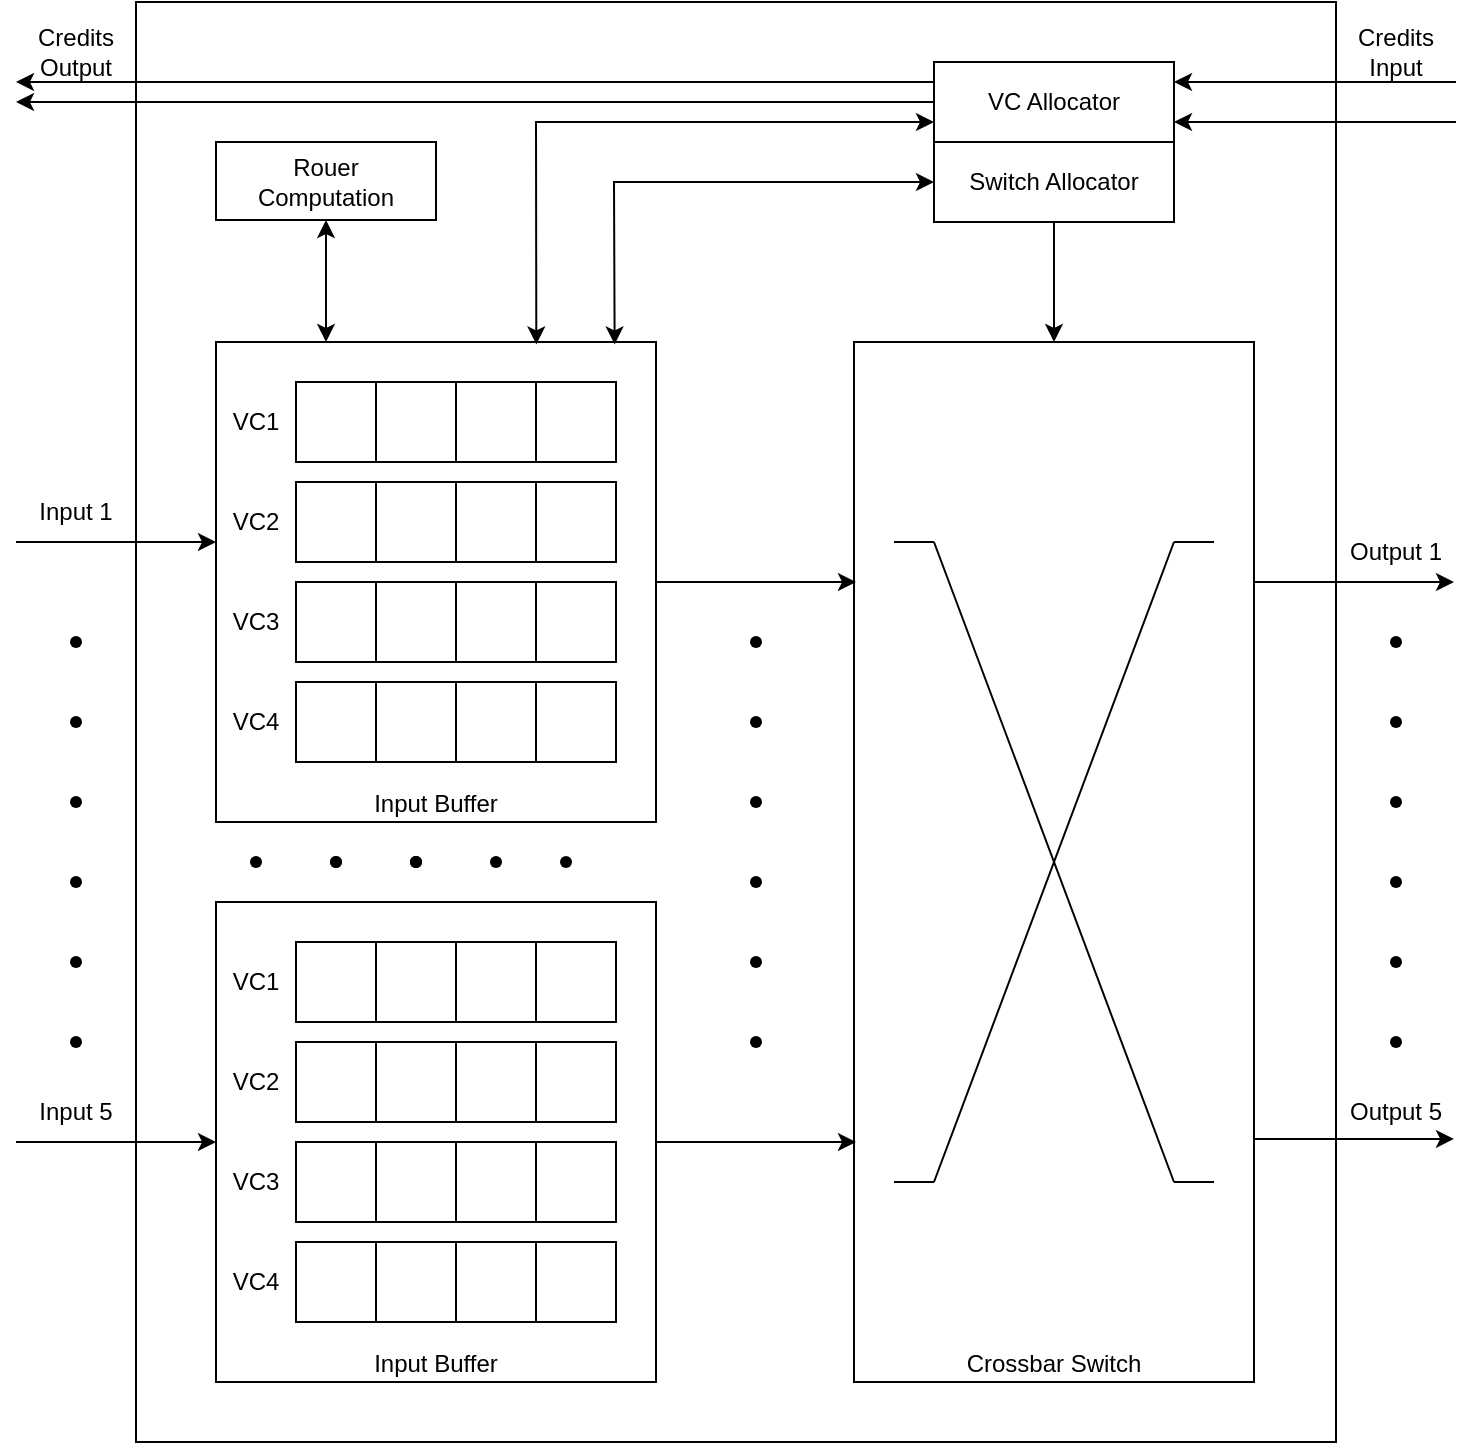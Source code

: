 <mxfile version="24.3.1" type="github">
  <diagram name="Page-1" id="rACyecbDCCsTYDg5sD9J">
    <mxGraphModel dx="1226" dy="824" grid="1" gridSize="10" guides="1" tooltips="1" connect="1" arrows="1" fold="1" page="1" pageScale="1" pageWidth="850" pageHeight="1100" math="0" shadow="0">
      <root>
        <mxCell id="0" />
        <mxCell id="1" parent="0" />
        <mxCell id="15PSuNRzQVREEu0Ag8zK-89" value="" style="rounded=0;whiteSpace=wrap;html=1;" parent="1" vertex="1">
          <mxGeometry x="100" y="40" width="600" height="720" as="geometry" />
        </mxCell>
        <mxCell id="15PSuNRzQVREEu0Ag8zK-31" value="Input Buffer" style="rounded=0;whiteSpace=wrap;html=1;verticalAlign=bottom;" parent="1" vertex="1">
          <mxGeometry x="140" y="210" width="220" height="240" as="geometry" />
        </mxCell>
        <mxCell id="15PSuNRzQVREEu0Ag8zK-1" value="" style="rounded=0;whiteSpace=wrap;html=1;" parent="1" vertex="1">
          <mxGeometry x="180" y="230" width="40" height="40" as="geometry" />
        </mxCell>
        <mxCell id="15PSuNRzQVREEu0Ag8zK-2" value="" style="rounded=0;whiteSpace=wrap;html=1;" parent="1" vertex="1">
          <mxGeometry x="220" y="230" width="40" height="40" as="geometry" />
        </mxCell>
        <mxCell id="15PSuNRzQVREEu0Ag8zK-3" value="" style="rounded=0;whiteSpace=wrap;html=1;" parent="1" vertex="1">
          <mxGeometry x="260" y="230" width="40" height="40" as="geometry" />
        </mxCell>
        <mxCell id="15PSuNRzQVREEu0Ag8zK-4" value="" style="rounded=0;whiteSpace=wrap;html=1;" parent="1" vertex="1">
          <mxGeometry x="300" y="230" width="40" height="40" as="geometry" />
        </mxCell>
        <mxCell id="15PSuNRzQVREEu0Ag8zK-5" value="VC1" style="text;html=1;align=center;verticalAlign=middle;whiteSpace=wrap;rounded=0;" parent="1" vertex="1">
          <mxGeometry x="140" y="230" width="40" height="40" as="geometry" />
        </mxCell>
        <mxCell id="15PSuNRzQVREEu0Ag8zK-6" value="" style="rounded=0;whiteSpace=wrap;html=1;" parent="1" vertex="1">
          <mxGeometry x="180" y="280" width="40" height="40" as="geometry" />
        </mxCell>
        <mxCell id="15PSuNRzQVREEu0Ag8zK-7" value="" style="rounded=0;whiteSpace=wrap;html=1;" parent="1" vertex="1">
          <mxGeometry x="220" y="280" width="40" height="40" as="geometry" />
        </mxCell>
        <mxCell id="15PSuNRzQVREEu0Ag8zK-8" value="" style="rounded=0;whiteSpace=wrap;html=1;" parent="1" vertex="1">
          <mxGeometry x="260" y="280" width="40" height="40" as="geometry" />
        </mxCell>
        <mxCell id="15PSuNRzQVREEu0Ag8zK-9" value="" style="rounded=0;whiteSpace=wrap;html=1;" parent="1" vertex="1">
          <mxGeometry x="300" y="280" width="40" height="40" as="geometry" />
        </mxCell>
        <mxCell id="15PSuNRzQVREEu0Ag8zK-10" value="VC2" style="text;html=1;align=center;verticalAlign=middle;whiteSpace=wrap;rounded=0;" parent="1" vertex="1">
          <mxGeometry x="140" y="280" width="40" height="40" as="geometry" />
        </mxCell>
        <mxCell id="15PSuNRzQVREEu0Ag8zK-21" value="" style="rounded=0;whiteSpace=wrap;html=1;" parent="1" vertex="1">
          <mxGeometry x="180" y="330" width="40" height="40" as="geometry" />
        </mxCell>
        <mxCell id="15PSuNRzQVREEu0Ag8zK-22" value="" style="rounded=0;whiteSpace=wrap;html=1;" parent="1" vertex="1">
          <mxGeometry x="220" y="330" width="40" height="40" as="geometry" />
        </mxCell>
        <mxCell id="15PSuNRzQVREEu0Ag8zK-23" value="" style="rounded=0;whiteSpace=wrap;html=1;" parent="1" vertex="1">
          <mxGeometry x="260" y="330" width="40" height="40" as="geometry" />
        </mxCell>
        <mxCell id="15PSuNRzQVREEu0Ag8zK-24" value="" style="rounded=0;whiteSpace=wrap;html=1;" parent="1" vertex="1">
          <mxGeometry x="300" y="330" width="40" height="40" as="geometry" />
        </mxCell>
        <mxCell id="15PSuNRzQVREEu0Ag8zK-25" value="VC3" style="text;html=1;align=center;verticalAlign=middle;whiteSpace=wrap;rounded=0;" parent="1" vertex="1">
          <mxGeometry x="140" y="330" width="40" height="40" as="geometry" />
        </mxCell>
        <mxCell id="15PSuNRzQVREEu0Ag8zK-26" value="" style="rounded=0;whiteSpace=wrap;html=1;" parent="1" vertex="1">
          <mxGeometry x="180" y="380" width="40" height="40" as="geometry" />
        </mxCell>
        <mxCell id="15PSuNRzQVREEu0Ag8zK-27" value="" style="rounded=0;whiteSpace=wrap;html=1;" parent="1" vertex="1">
          <mxGeometry x="220" y="380" width="40" height="40" as="geometry" />
        </mxCell>
        <mxCell id="15PSuNRzQVREEu0Ag8zK-28" value="" style="rounded=0;whiteSpace=wrap;html=1;" parent="1" vertex="1">
          <mxGeometry x="260" y="380" width="40" height="40" as="geometry" />
        </mxCell>
        <mxCell id="15PSuNRzQVREEu0Ag8zK-29" value="" style="rounded=0;whiteSpace=wrap;html=1;" parent="1" vertex="1">
          <mxGeometry x="300" y="380" width="40" height="40" as="geometry" />
        </mxCell>
        <mxCell id="15PSuNRzQVREEu0Ag8zK-30" value="&lt;div&gt;VC4&lt;/div&gt;" style="text;html=1;align=center;verticalAlign=middle;whiteSpace=wrap;rounded=0;" parent="1" vertex="1">
          <mxGeometry x="140" y="380" width="40" height="40" as="geometry" />
        </mxCell>
        <mxCell id="15PSuNRzQVREEu0Ag8zK-33" value="Input Buffer" style="rounded=0;whiteSpace=wrap;html=1;verticalAlign=bottom;" parent="1" vertex="1">
          <mxGeometry x="140" y="490" width="220" height="240" as="geometry" />
        </mxCell>
        <mxCell id="15PSuNRzQVREEu0Ag8zK-34" value="" style="rounded=0;whiteSpace=wrap;html=1;" parent="1" vertex="1">
          <mxGeometry x="180" y="510" width="40" height="40" as="geometry" />
        </mxCell>
        <mxCell id="15PSuNRzQVREEu0Ag8zK-35" value="" style="rounded=0;whiteSpace=wrap;html=1;" parent="1" vertex="1">
          <mxGeometry x="220" y="510" width="40" height="40" as="geometry" />
        </mxCell>
        <mxCell id="15PSuNRzQVREEu0Ag8zK-36" value="" style="rounded=0;whiteSpace=wrap;html=1;" parent="1" vertex="1">
          <mxGeometry x="260" y="510" width="40" height="40" as="geometry" />
        </mxCell>
        <mxCell id="15PSuNRzQVREEu0Ag8zK-37" value="" style="rounded=0;whiteSpace=wrap;html=1;" parent="1" vertex="1">
          <mxGeometry x="300" y="510" width="40" height="40" as="geometry" />
        </mxCell>
        <mxCell id="15PSuNRzQVREEu0Ag8zK-38" value="VC1" style="text;html=1;align=center;verticalAlign=middle;whiteSpace=wrap;rounded=0;" parent="1" vertex="1">
          <mxGeometry x="140" y="510" width="40" height="40" as="geometry" />
        </mxCell>
        <mxCell id="15PSuNRzQVREEu0Ag8zK-39" value="" style="rounded=0;whiteSpace=wrap;html=1;" parent="1" vertex="1">
          <mxGeometry x="180" y="560" width="40" height="40" as="geometry" />
        </mxCell>
        <mxCell id="15PSuNRzQVREEu0Ag8zK-40" value="" style="rounded=0;whiteSpace=wrap;html=1;" parent="1" vertex="1">
          <mxGeometry x="220" y="560" width="40" height="40" as="geometry" />
        </mxCell>
        <mxCell id="15PSuNRzQVREEu0Ag8zK-41" value="" style="rounded=0;whiteSpace=wrap;html=1;" parent="1" vertex="1">
          <mxGeometry x="260" y="560" width="40" height="40" as="geometry" />
        </mxCell>
        <mxCell id="15PSuNRzQVREEu0Ag8zK-42" value="" style="rounded=0;whiteSpace=wrap;html=1;" parent="1" vertex="1">
          <mxGeometry x="300" y="560" width="40" height="40" as="geometry" />
        </mxCell>
        <mxCell id="15PSuNRzQVREEu0Ag8zK-43" value="VC2" style="text;html=1;align=center;verticalAlign=middle;whiteSpace=wrap;rounded=0;" parent="1" vertex="1">
          <mxGeometry x="140" y="560" width="40" height="40" as="geometry" />
        </mxCell>
        <mxCell id="15PSuNRzQVREEu0Ag8zK-44" value="" style="rounded=0;whiteSpace=wrap;html=1;" parent="1" vertex="1">
          <mxGeometry x="180" y="610" width="40" height="40" as="geometry" />
        </mxCell>
        <mxCell id="15PSuNRzQVREEu0Ag8zK-45" value="" style="rounded=0;whiteSpace=wrap;html=1;" parent="1" vertex="1">
          <mxGeometry x="220" y="610" width="40" height="40" as="geometry" />
        </mxCell>
        <mxCell id="15PSuNRzQVREEu0Ag8zK-46" value="" style="rounded=0;whiteSpace=wrap;html=1;" parent="1" vertex="1">
          <mxGeometry x="260" y="610" width="40" height="40" as="geometry" />
        </mxCell>
        <mxCell id="15PSuNRzQVREEu0Ag8zK-47" value="" style="rounded=0;whiteSpace=wrap;html=1;" parent="1" vertex="1">
          <mxGeometry x="300" y="610" width="40" height="40" as="geometry" />
        </mxCell>
        <mxCell id="15PSuNRzQVREEu0Ag8zK-48" value="VC3" style="text;html=1;align=center;verticalAlign=middle;whiteSpace=wrap;rounded=0;" parent="1" vertex="1">
          <mxGeometry x="140" y="610" width="40" height="40" as="geometry" />
        </mxCell>
        <mxCell id="15PSuNRzQVREEu0Ag8zK-49" value="" style="rounded=0;whiteSpace=wrap;html=1;" parent="1" vertex="1">
          <mxGeometry x="180" y="660" width="40" height="40" as="geometry" />
        </mxCell>
        <mxCell id="15PSuNRzQVREEu0Ag8zK-50" value="" style="rounded=0;whiteSpace=wrap;html=1;" parent="1" vertex="1">
          <mxGeometry x="220" y="660" width="40" height="40" as="geometry" />
        </mxCell>
        <mxCell id="15PSuNRzQVREEu0Ag8zK-51" value="" style="rounded=0;whiteSpace=wrap;html=1;" parent="1" vertex="1">
          <mxGeometry x="260" y="660" width="40" height="40" as="geometry" />
        </mxCell>
        <mxCell id="15PSuNRzQVREEu0Ag8zK-52" value="" style="rounded=0;whiteSpace=wrap;html=1;" parent="1" vertex="1">
          <mxGeometry x="300" y="660" width="40" height="40" as="geometry" />
        </mxCell>
        <mxCell id="15PSuNRzQVREEu0Ag8zK-53" value="&lt;div&gt;VC4&lt;/div&gt;" style="text;html=1;align=center;verticalAlign=middle;whiteSpace=wrap;rounded=0;" parent="1" vertex="1">
          <mxGeometry x="140" y="660" width="40" height="40" as="geometry" />
        </mxCell>
        <mxCell id="15PSuNRzQVREEu0Ag8zK-54" value="" style="shape=waypoint;sketch=0;fillStyle=solid;size=6;pointerEvents=1;points=[];fillColor=none;resizable=0;rotatable=0;perimeter=centerPerimeter;snapToPoint=1;" parent="1" vertex="1">
          <mxGeometry x="150" y="460" width="20" height="20" as="geometry" />
        </mxCell>
        <mxCell id="15PSuNRzQVREEu0Ag8zK-55" value="" style="shape=waypoint;sketch=0;fillStyle=solid;size=6;pointerEvents=1;points=[];fillColor=none;resizable=0;rotatable=0;perimeter=centerPerimeter;snapToPoint=1;" parent="1" vertex="1">
          <mxGeometry x="230" y="460" width="20" height="20" as="geometry" />
        </mxCell>
        <mxCell id="15PSuNRzQVREEu0Ag8zK-56" value="" style="shape=waypoint;sketch=0;fillStyle=solid;size=6;pointerEvents=1;points=[];fillColor=none;resizable=0;rotatable=0;perimeter=centerPerimeter;snapToPoint=1;" parent="1" vertex="1">
          <mxGeometry x="190" y="460" width="20" height="20" as="geometry" />
        </mxCell>
        <mxCell id="15PSuNRzQVREEu0Ag8zK-57" value="" style="shape=waypoint;sketch=0;fillStyle=solid;size=6;pointerEvents=1;points=[];fillColor=none;resizable=0;rotatable=0;perimeter=centerPerimeter;snapToPoint=1;" parent="1" vertex="1">
          <mxGeometry x="190" y="460" width="20" height="20" as="geometry" />
        </mxCell>
        <mxCell id="15PSuNRzQVREEu0Ag8zK-58" value="" style="shape=waypoint;sketch=0;fillStyle=solid;size=6;pointerEvents=1;points=[];fillColor=none;resizable=0;rotatable=0;perimeter=centerPerimeter;snapToPoint=1;" parent="1" vertex="1">
          <mxGeometry x="230" y="460" width="20" height="20" as="geometry" />
        </mxCell>
        <mxCell id="15PSuNRzQVREEu0Ag8zK-59" value="" style="shape=waypoint;sketch=0;fillStyle=solid;size=6;pointerEvents=1;points=[];fillColor=none;resizable=0;rotatable=0;perimeter=centerPerimeter;snapToPoint=1;" parent="1" vertex="1">
          <mxGeometry x="230" y="460" width="20" height="20" as="geometry" />
        </mxCell>
        <mxCell id="15PSuNRzQVREEu0Ag8zK-60" value="" style="shape=waypoint;sketch=0;fillStyle=solid;size=6;pointerEvents=1;points=[];fillColor=none;resizable=0;rotatable=0;perimeter=centerPerimeter;snapToPoint=1;" parent="1" vertex="1">
          <mxGeometry x="270" y="460" width="20" height="20" as="geometry" />
        </mxCell>
        <mxCell id="15PSuNRzQVREEu0Ag8zK-61" value="" style="shape=waypoint;sketch=0;fillStyle=solid;size=6;pointerEvents=1;points=[];fillColor=none;resizable=0;rotatable=0;perimeter=centerPerimeter;snapToPoint=1;" parent="1" vertex="1">
          <mxGeometry x="305" y="460" width="20" height="20" as="geometry" />
        </mxCell>
        <mxCell id="15PSuNRzQVREEu0Ag8zK-63" value="&lt;div&gt;Rouer&lt;/div&gt;&lt;div&gt;Computation&lt;/div&gt;" style="rounded=0;whiteSpace=wrap;html=1;" parent="1" vertex="1">
          <mxGeometry x="140" y="110" width="110" height="39" as="geometry" />
        </mxCell>
        <mxCell id="15PSuNRzQVREEu0Ag8zK-64" value="" style="endArrow=classic;startArrow=classic;html=1;rounded=0;entryX=0.5;entryY=1;entryDx=0;entryDy=0;exitX=0.25;exitY=0;exitDx=0;exitDy=0;" parent="1" source="15PSuNRzQVREEu0Ag8zK-31" target="15PSuNRzQVREEu0Ag8zK-63" edge="1">
          <mxGeometry width="50" height="50" relative="1" as="geometry">
            <mxPoint x="10" y="200" as="sourcePoint" />
            <mxPoint x="60" y="150" as="targetPoint" />
          </mxGeometry>
        </mxCell>
        <mxCell id="15PSuNRzQVREEu0Ag8zK-65" value="VC Allocator" style="rounded=0;whiteSpace=wrap;html=1;" parent="1" vertex="1">
          <mxGeometry x="499" y="70" width="120" height="40" as="geometry" />
        </mxCell>
        <mxCell id="15PSuNRzQVREEu0Ag8zK-66" value="Switch Allocator" style="rounded=0;whiteSpace=wrap;html=1;" parent="1" vertex="1">
          <mxGeometry x="499" y="110" width="120" height="40" as="geometry" />
        </mxCell>
        <mxCell id="15PSuNRzQVREEu0Ag8zK-67" value="Crossbar Switch" style="rounded=0;whiteSpace=wrap;html=1;verticalAlign=bottom;" parent="1" vertex="1">
          <mxGeometry x="459" y="210" width="200" height="520" as="geometry" />
        </mxCell>
        <mxCell id="15PSuNRzQVREEu0Ag8zK-75" value="" style="group" parent="1" vertex="1" connectable="0">
          <mxGeometry x="479" y="310" width="160" height="320" as="geometry" />
        </mxCell>
        <mxCell id="15PSuNRzQVREEu0Ag8zK-69" value="" style="endArrow=none;html=1;rounded=0;" parent="15PSuNRzQVREEu0Ag8zK-75" edge="1">
          <mxGeometry width="50" height="50" relative="1" as="geometry">
            <mxPoint x="20" y="320" as="sourcePoint" />
            <mxPoint x="140" as="targetPoint" />
          </mxGeometry>
        </mxCell>
        <mxCell id="15PSuNRzQVREEu0Ag8zK-70" value="" style="endArrow=none;html=1;rounded=0;" parent="15PSuNRzQVREEu0Ag8zK-75" edge="1">
          <mxGeometry width="50" height="50" relative="1" as="geometry">
            <mxPoint x="140" y="320" as="sourcePoint" />
            <mxPoint x="20" as="targetPoint" />
          </mxGeometry>
        </mxCell>
        <mxCell id="15PSuNRzQVREEu0Ag8zK-71" value="" style="endArrow=none;html=1;rounded=0;" parent="15PSuNRzQVREEu0Ag8zK-75" edge="1">
          <mxGeometry width="50" height="50" relative="1" as="geometry">
            <mxPoint as="sourcePoint" />
            <mxPoint x="20" as="targetPoint" />
          </mxGeometry>
        </mxCell>
        <mxCell id="15PSuNRzQVREEu0Ag8zK-72" value="" style="endArrow=none;html=1;rounded=0;" parent="15PSuNRzQVREEu0Ag8zK-75" edge="1">
          <mxGeometry width="50" height="50" relative="1" as="geometry">
            <mxPoint x="140" y="320" as="sourcePoint" />
            <mxPoint x="160" y="320" as="targetPoint" />
          </mxGeometry>
        </mxCell>
        <mxCell id="15PSuNRzQVREEu0Ag8zK-73" value="" style="endArrow=none;html=1;rounded=0;" parent="15PSuNRzQVREEu0Ag8zK-75" edge="1">
          <mxGeometry width="50" height="50" relative="1" as="geometry">
            <mxPoint y="320" as="sourcePoint" />
            <mxPoint x="20" y="320" as="targetPoint" />
          </mxGeometry>
        </mxCell>
        <mxCell id="15PSuNRzQVREEu0Ag8zK-74" value="" style="endArrow=none;html=1;rounded=0;" parent="15PSuNRzQVREEu0Ag8zK-75" edge="1">
          <mxGeometry width="50" height="50" relative="1" as="geometry">
            <mxPoint x="140" as="sourcePoint" />
            <mxPoint x="160" as="targetPoint" />
          </mxGeometry>
        </mxCell>
        <mxCell id="15PSuNRzQVREEu0Ag8zK-76" value="" style="endArrow=classic;html=1;rounded=0;exitX=1;exitY=0.5;exitDx=0;exitDy=0;" parent="1" source="15PSuNRzQVREEu0Ag8zK-31" edge="1">
          <mxGeometry width="50" height="50" relative="1" as="geometry">
            <mxPoint x="820" y="330" as="sourcePoint" />
            <mxPoint x="460" y="330" as="targetPoint" />
            <Array as="points">
              <mxPoint x="400" y="330" />
            </Array>
          </mxGeometry>
        </mxCell>
        <mxCell id="15PSuNRzQVREEu0Ag8zK-77" value="" style="endArrow=classic;html=1;rounded=0;exitX=1;exitY=0.5;exitDx=0;exitDy=0;" parent="1" edge="1">
          <mxGeometry width="50" height="50" relative="1" as="geometry">
            <mxPoint x="360" y="610" as="sourcePoint" />
            <mxPoint x="460" y="610" as="targetPoint" />
          </mxGeometry>
        </mxCell>
        <mxCell id="15PSuNRzQVREEu0Ag8zK-78" value="" style="endArrow=classic;html=1;rounded=0;" parent="1" edge="1">
          <mxGeometry width="50" height="50" relative="1" as="geometry">
            <mxPoint x="40" y="310" as="sourcePoint" />
            <mxPoint x="140" y="310" as="targetPoint" />
            <Array as="points">
              <mxPoint x="80" y="310" />
            </Array>
          </mxGeometry>
        </mxCell>
        <mxCell id="15PSuNRzQVREEu0Ag8zK-79" value="" style="endArrow=classic;html=1;rounded=0;exitX=1;exitY=0.5;exitDx=0;exitDy=0;" parent="1" edge="1">
          <mxGeometry width="50" height="50" relative="1" as="geometry">
            <mxPoint x="659" y="608.46" as="sourcePoint" />
            <mxPoint x="759" y="608.46" as="targetPoint" />
          </mxGeometry>
        </mxCell>
        <mxCell id="15PSuNRzQVREEu0Ag8zK-80" value="" style="endArrow=classic;html=1;rounded=0;exitX=1;exitY=0.5;exitDx=0;exitDy=0;" parent="1" edge="1">
          <mxGeometry width="50" height="50" relative="1" as="geometry">
            <mxPoint x="40" y="610" as="sourcePoint" />
            <mxPoint x="140" y="610" as="targetPoint" />
            <Array as="points">
              <mxPoint x="80" y="610" />
            </Array>
          </mxGeometry>
        </mxCell>
        <mxCell id="15PSuNRzQVREEu0Ag8zK-81" value="" style="endArrow=classic;html=1;rounded=0;exitX=1;exitY=0.5;exitDx=0;exitDy=0;" parent="1" edge="1">
          <mxGeometry width="50" height="50" relative="1" as="geometry">
            <mxPoint x="659" y="330.0" as="sourcePoint" />
            <mxPoint x="759" y="330.0" as="targetPoint" />
          </mxGeometry>
        </mxCell>
        <mxCell id="15PSuNRzQVREEu0Ag8zK-82" value="" style="endArrow=classic;html=1;rounded=0;exitX=0.5;exitY=1;exitDx=0;exitDy=0;entryX=0.5;entryY=0;entryDx=0;entryDy=0;" parent="1" source="15PSuNRzQVREEu0Ag8zK-66" target="15PSuNRzQVREEu0Ag8zK-67" edge="1">
          <mxGeometry width="50" height="50" relative="1" as="geometry">
            <mxPoint x="830" y="200" as="sourcePoint" />
            <mxPoint x="880" y="150" as="targetPoint" />
          </mxGeometry>
        </mxCell>
        <mxCell id="15PSuNRzQVREEu0Ag8zK-83" value="" style="endArrow=classic;startArrow=classic;html=1;rounded=0;entryX=0;entryY=0.5;entryDx=0;entryDy=0;exitX=0.906;exitY=0.005;exitDx=0;exitDy=0;exitPerimeter=0;" parent="1" source="15PSuNRzQVREEu0Ag8zK-31" target="15PSuNRzQVREEu0Ag8zK-66" edge="1">
          <mxGeometry width="50" height="50" relative="1" as="geometry">
            <mxPoint x="330" y="210" as="sourcePoint" />
            <mxPoint x="380" y="160" as="targetPoint" />
            <Array as="points">
              <mxPoint x="339" y="130" />
            </Array>
          </mxGeometry>
        </mxCell>
        <mxCell id="15PSuNRzQVREEu0Ag8zK-84" value="" style="endArrow=classic;startArrow=classic;html=1;rounded=0;exitX=0.728;exitY=0.005;exitDx=0;exitDy=0;entryX=0;entryY=0.75;entryDx=0;entryDy=0;exitPerimeter=0;" parent="1" source="15PSuNRzQVREEu0Ag8zK-31" target="15PSuNRzQVREEu0Ag8zK-65" edge="1">
          <mxGeometry width="50" height="50" relative="1" as="geometry">
            <mxPoint x="320" y="100" as="sourcePoint" />
            <mxPoint x="370" y="50" as="targetPoint" />
            <Array as="points">
              <mxPoint x="300" y="100" />
            </Array>
          </mxGeometry>
        </mxCell>
        <mxCell id="15PSuNRzQVREEu0Ag8zK-85" value="" style="endArrow=classic;html=1;rounded=0;exitX=0;exitY=0.5;exitDx=0;exitDy=0;" parent="1" source="15PSuNRzQVREEu0Ag8zK-65" edge="1">
          <mxGeometry width="50" height="50" relative="1" as="geometry">
            <mxPoint x="-50" y="100" as="sourcePoint" />
            <mxPoint x="40" y="90" as="targetPoint" />
          </mxGeometry>
        </mxCell>
        <mxCell id="15PSuNRzQVREEu0Ag8zK-86" value="" style="endArrow=classic;html=1;rounded=0;exitX=0;exitY=0.5;exitDx=0;exitDy=0;" parent="1" edge="1">
          <mxGeometry width="50" height="50" relative="1" as="geometry">
            <mxPoint x="499" y="80" as="sourcePoint" />
            <mxPoint x="40" y="80" as="targetPoint" />
          </mxGeometry>
        </mxCell>
        <mxCell id="15PSuNRzQVREEu0Ag8zK-87" value="" style="endArrow=classic;html=1;rounded=0;entryX=1;entryY=0.25;entryDx=0;entryDy=0;" parent="1" target="15PSuNRzQVREEu0Ag8zK-65" edge="1">
          <mxGeometry width="50" height="50" relative="1" as="geometry">
            <mxPoint x="760" y="80" as="sourcePoint" />
            <mxPoint x="850" y="70" as="targetPoint" />
          </mxGeometry>
        </mxCell>
        <mxCell id="15PSuNRzQVREEu0Ag8zK-88" value="" style="endArrow=classic;html=1;rounded=0;entryX=1;entryY=0.25;entryDx=0;entryDy=0;" parent="1" edge="1">
          <mxGeometry width="50" height="50" relative="1" as="geometry">
            <mxPoint x="760" y="100" as="sourcePoint" />
            <mxPoint x="619" y="100" as="targetPoint" />
          </mxGeometry>
        </mxCell>
        <mxCell id="15PSuNRzQVREEu0Ag8zK-90" value="Credits Input" style="text;html=1;align=center;verticalAlign=middle;whiteSpace=wrap;rounded=0;" parent="1" vertex="1">
          <mxGeometry x="700" y="50" width="60" height="30" as="geometry" />
        </mxCell>
        <mxCell id="15PSuNRzQVREEu0Ag8zK-91" value="Output 1" style="text;html=1;align=center;verticalAlign=middle;whiteSpace=wrap;rounded=0;" parent="1" vertex="1">
          <mxGeometry x="700" y="300" width="60" height="30" as="geometry" />
        </mxCell>
        <mxCell id="15PSuNRzQVREEu0Ag8zK-92" value="Output 5" style="text;html=1;align=center;verticalAlign=middle;whiteSpace=wrap;rounded=0;" parent="1" vertex="1">
          <mxGeometry x="700" y="580" width="60" height="30" as="geometry" />
        </mxCell>
        <mxCell id="15PSuNRzQVREEu0Ag8zK-93" value="" style="shape=waypoint;sketch=0;fillStyle=solid;size=6;pointerEvents=1;points=[];fillColor=none;resizable=0;rotatable=0;perimeter=centerPerimeter;snapToPoint=1;" parent="1" vertex="1">
          <mxGeometry x="720" y="350" width="20" height="20" as="geometry" />
        </mxCell>
        <mxCell id="15PSuNRzQVREEu0Ag8zK-94" value="" style="shape=waypoint;sketch=0;fillStyle=solid;size=6;pointerEvents=1;points=[];fillColor=none;resizable=0;rotatable=0;perimeter=centerPerimeter;snapToPoint=1;" parent="1" vertex="1">
          <mxGeometry x="720" y="390" width="20" height="20" as="geometry" />
        </mxCell>
        <mxCell id="15PSuNRzQVREEu0Ag8zK-95" value="" style="shape=waypoint;sketch=0;fillStyle=solid;size=6;pointerEvents=1;points=[];fillColor=none;resizable=0;rotatable=0;perimeter=centerPerimeter;snapToPoint=1;" parent="1" vertex="1">
          <mxGeometry x="720" y="430" width="20" height="20" as="geometry" />
        </mxCell>
        <mxCell id="15PSuNRzQVREEu0Ag8zK-96" value="" style="shape=waypoint;sketch=0;fillStyle=solid;size=6;pointerEvents=1;points=[];fillColor=none;resizable=0;rotatable=0;perimeter=centerPerimeter;snapToPoint=1;" parent="1" vertex="1">
          <mxGeometry x="720" y="470" width="20" height="20" as="geometry" />
        </mxCell>
        <mxCell id="15PSuNRzQVREEu0Ag8zK-97" value="" style="shape=waypoint;sketch=0;fillStyle=solid;size=6;pointerEvents=1;points=[];fillColor=none;resizable=0;rotatable=0;perimeter=centerPerimeter;snapToPoint=1;" parent="1" vertex="1">
          <mxGeometry x="720" y="510" width="20" height="20" as="geometry" />
        </mxCell>
        <mxCell id="15PSuNRzQVREEu0Ag8zK-98" value="" style="shape=waypoint;sketch=0;fillStyle=solid;size=6;pointerEvents=1;points=[];fillColor=none;resizable=0;rotatable=0;perimeter=centerPerimeter;snapToPoint=1;" parent="1" vertex="1">
          <mxGeometry x="720" y="550" width="20" height="20" as="geometry" />
        </mxCell>
        <mxCell id="15PSuNRzQVREEu0Ag8zK-99" value="" style="shape=waypoint;sketch=0;fillStyle=solid;size=6;pointerEvents=1;points=[];fillColor=none;resizable=0;rotatable=0;perimeter=centerPerimeter;snapToPoint=1;" parent="1" vertex="1">
          <mxGeometry x="60" y="350" width="20" height="20" as="geometry" />
        </mxCell>
        <mxCell id="15PSuNRzQVREEu0Ag8zK-100" value="" style="shape=waypoint;sketch=0;fillStyle=solid;size=6;pointerEvents=1;points=[];fillColor=none;resizable=0;rotatable=0;perimeter=centerPerimeter;snapToPoint=1;" parent="1" vertex="1">
          <mxGeometry x="60" y="390" width="20" height="20" as="geometry" />
        </mxCell>
        <mxCell id="15PSuNRzQVREEu0Ag8zK-101" value="" style="shape=waypoint;sketch=0;fillStyle=solid;size=6;pointerEvents=1;points=[];fillColor=none;resizable=0;rotatable=0;perimeter=centerPerimeter;snapToPoint=1;" parent="1" vertex="1">
          <mxGeometry x="60" y="430" width="20" height="20" as="geometry" />
        </mxCell>
        <mxCell id="15PSuNRzQVREEu0Ag8zK-102" value="" style="shape=waypoint;sketch=0;fillStyle=solid;size=6;pointerEvents=1;points=[];fillColor=none;resizable=0;rotatable=0;perimeter=centerPerimeter;snapToPoint=1;" parent="1" vertex="1">
          <mxGeometry x="60" y="510" width="20" height="20" as="geometry" />
        </mxCell>
        <mxCell id="15PSuNRzQVREEu0Ag8zK-103" value="" style="shape=waypoint;sketch=0;fillStyle=solid;size=6;pointerEvents=1;points=[];fillColor=none;resizable=0;rotatable=0;perimeter=centerPerimeter;snapToPoint=1;" parent="1" vertex="1">
          <mxGeometry x="60" y="550" width="20" height="20" as="geometry" />
        </mxCell>
        <mxCell id="15PSuNRzQVREEu0Ag8zK-104" value="" style="shape=waypoint;sketch=0;fillStyle=solid;size=6;pointerEvents=1;points=[];fillColor=none;resizable=0;rotatable=0;perimeter=centerPerimeter;snapToPoint=1;" parent="1" vertex="1">
          <mxGeometry x="60" y="470" width="20" height="20" as="geometry" />
        </mxCell>
        <mxCell id="15PSuNRzQVREEu0Ag8zK-105" value="Input 1" style="text;html=1;align=center;verticalAlign=middle;whiteSpace=wrap;rounded=0;" parent="1" vertex="1">
          <mxGeometry x="40" y="280" width="60" height="30" as="geometry" />
        </mxCell>
        <mxCell id="15PSuNRzQVREEu0Ag8zK-106" value="Input 5" style="text;html=1;align=center;verticalAlign=middle;whiteSpace=wrap;rounded=0;" parent="1" vertex="1">
          <mxGeometry x="40" y="580" width="60" height="30" as="geometry" />
        </mxCell>
        <mxCell id="15PSuNRzQVREEu0Ag8zK-107" value="Credits Output" style="text;html=1;align=center;verticalAlign=middle;whiteSpace=wrap;rounded=0;" parent="1" vertex="1">
          <mxGeometry x="40" y="50" width="60" height="30" as="geometry" />
        </mxCell>
        <mxCell id="LqC_wLi7MVRk5jKTNnY0-1" value="" style="shape=waypoint;sketch=0;fillStyle=solid;size=6;pointerEvents=1;points=[];fillColor=none;resizable=0;rotatable=0;perimeter=centerPerimeter;snapToPoint=1;" vertex="1" parent="1">
          <mxGeometry x="400" y="350" width="20" height="20" as="geometry" />
        </mxCell>
        <mxCell id="LqC_wLi7MVRk5jKTNnY0-2" value="" style="shape=waypoint;sketch=0;fillStyle=solid;size=6;pointerEvents=1;points=[];fillColor=none;resizable=0;rotatable=0;perimeter=centerPerimeter;snapToPoint=1;" vertex="1" parent="1">
          <mxGeometry x="400" y="390" width="20" height="20" as="geometry" />
        </mxCell>
        <mxCell id="LqC_wLi7MVRk5jKTNnY0-3" value="" style="shape=waypoint;sketch=0;fillStyle=solid;size=6;pointerEvents=1;points=[];fillColor=none;resizable=0;rotatable=0;perimeter=centerPerimeter;snapToPoint=1;" vertex="1" parent="1">
          <mxGeometry x="400" y="430" width="20" height="20" as="geometry" />
        </mxCell>
        <mxCell id="LqC_wLi7MVRk5jKTNnY0-4" value="" style="shape=waypoint;sketch=0;fillStyle=solid;size=6;pointerEvents=1;points=[];fillColor=none;resizable=0;rotatable=0;perimeter=centerPerimeter;snapToPoint=1;" vertex="1" parent="1">
          <mxGeometry x="400" y="470" width="20" height="20" as="geometry" />
        </mxCell>
        <mxCell id="LqC_wLi7MVRk5jKTNnY0-5" value="" style="shape=waypoint;sketch=0;fillStyle=solid;size=6;pointerEvents=1;points=[];fillColor=none;resizable=0;rotatable=0;perimeter=centerPerimeter;snapToPoint=1;" vertex="1" parent="1">
          <mxGeometry x="400" y="510" width="20" height="20" as="geometry" />
        </mxCell>
        <mxCell id="LqC_wLi7MVRk5jKTNnY0-6" value="" style="shape=waypoint;sketch=0;fillStyle=solid;size=6;pointerEvents=1;points=[];fillColor=none;resizable=0;rotatable=0;perimeter=centerPerimeter;snapToPoint=1;" vertex="1" parent="1">
          <mxGeometry x="400" y="550" width="20" height="20" as="geometry" />
        </mxCell>
      </root>
    </mxGraphModel>
  </diagram>
</mxfile>
